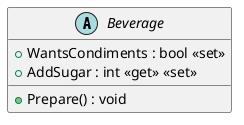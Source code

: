 @startuml
abstract class Beverage {
    + Prepare() : void
    + WantsCondiments : bool <<set>>
    + AddSugar : int <<get>> <<set>>
}
@enduml
